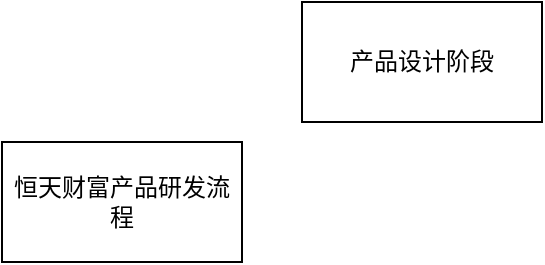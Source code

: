 <mxfile version="13.6.9" type="github">
  <diagram id="3xuQ83LoNFuP1QDkx_Et" name="第 1 页">
    <mxGraphModel dx="1422" dy="713" grid="1" gridSize="10" guides="1" tooltips="1" connect="1" arrows="1" fold="1" page="1" pageScale="1" pageWidth="827" pageHeight="1169" math="0" shadow="0">
      <root>
        <mxCell id="0" />
        <mxCell id="1" parent="0" />
        <mxCell id="-weW0FORNxE3cLXR4TH4-1" value="恒天财富产品研发流程&lt;br&gt;" style="rounded=0;whiteSpace=wrap;html=1;" vertex="1" parent="1">
          <mxGeometry x="40" y="240" width="120" height="60" as="geometry" />
        </mxCell>
        <mxCell id="-weW0FORNxE3cLXR4TH4-2" value="产品设计阶段&lt;br&gt;" style="rounded=0;whiteSpace=wrap;html=1;" vertex="1" parent="1">
          <mxGeometry x="190" y="170" width="120" height="60" as="geometry" />
        </mxCell>
      </root>
    </mxGraphModel>
  </diagram>
</mxfile>
